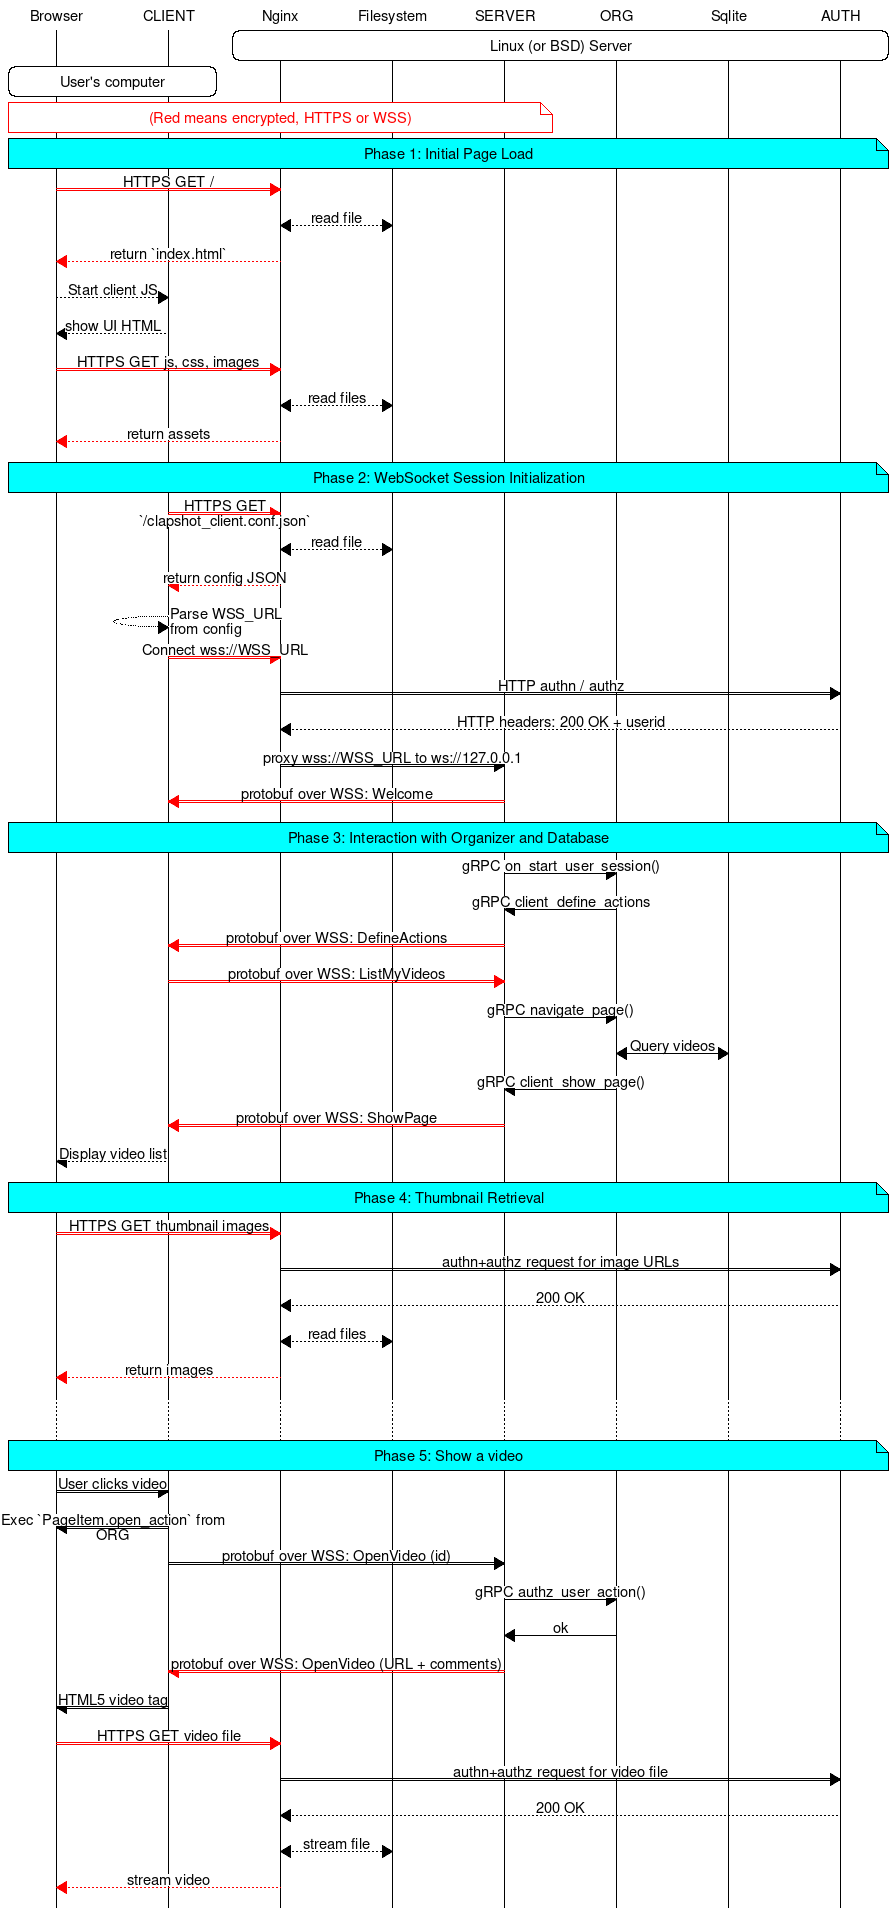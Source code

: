 msc {
  hscale = "1.5", wordwraparcs = "1";

  Browser, CLIENT, Nginx, Filesystem, SERVER, ORG, Sqlite, AUTH;
  Nginx rbox AUTH [label="Linux (or BSD) Server"];
  Browser rbox CLIENT [label="User's computer"];
  Browser note SERVER [label="(Red means encrypted, HTTPS or WSS)", textcolour="red", linecolour="red"];


  # Phase 1: Initial Page Load
  Browser note AUTH [label="Phase 1: Initial Page Load", textbgcolour="aqua"];

  Browser:>Nginx [label="HTTPS GET /", linecolour="red"];
  Nginx<<>>Filesystem [label="read file"];
  Nginx>>Browser [label="return `index.html`", linecolour="red"];

  Browser>>CLIENT [label="Start client JS"];
  CLIENT>>Browser [label="show UI HTML"];

  Browser:>Nginx [label="HTTPS GET js, css, images", linecolour="red"];
  Nginx<<>>Filesystem [label="read files"];
  Nginx>>Browser [label="return assets", linecolour="red"];

  # Phase 2: WebSocket Session Initialization
  Browser note AUTH [label="Phase 2: WebSocket Session Initialization", textbgcolour="aqua"];

  CLIENT:>Nginx [label="HTTPS GET `/clapshot_client.conf.json`", linecolour="red"];
  Nginx<<>>Filesystem [label="read file"];
  Nginx>>CLIENT [label="return config JSON", linecolour="red"];

  CLIENT>>CLIENT [label="Parse WSS_URL from config"];

  CLIENT:>Nginx [label="Connect wss://WSS_URL", linecolour="red"];
  Nginx:>AUTH [label="HTTP authn / authz"];
  AUTH>>Nginx [label="HTTP headers: 200 OK + userid"];
  Nginx:>SERVER [label="proxy wss://WSS_URL to ws://127.0.0.1"];
  SERVER:>CLIENT [label="protobuf over WSS: Welcome", linecolour="red"];

  # Phase 3: Interaction with Organizer and Database
  Browser note AUTH [label="Phase 3: Interaction with Organizer and Database", textbgcolour="aqua"];

  SERVER=>ORG [label="gRPC on_start_user_session()"];
  ORG=>SERVER [label="gRPC client_define_actions"];
  SERVER:>CLIENT [label="protobuf over WSS: DefineActions", linecolour="red"];
  CLIENT:>SERVER [label="protobuf over WSS: ListMyVideos", linecolour="red"];
  SERVER=>ORG [label="gRPC navigate_page()"];
  ORG<=>Sqlite [label="Query videos"];
  ORG=>SERVER [label="gRPC client_show_page()"];
  SERVER:>CLIENT [label="protobuf over WSS: ShowPage", linecolour="red"];
  CLIENT>>Browser [label="Display video list"];

  # Phase 4: Thumbnail Retrieval
  Browser note AUTH [label="Phase 4: Thumbnail Retrieval", textbgcolour="aqua"];

  Browser:>Nginx [label="HTTPS GET thumbnail images", linecolour="red"];
  Nginx:>AUTH [label="authn+authz request for image URLs"];
  AUTH>>Nginx [label="200 OK"];
  Nginx<<>>Filesystem [label="read files"];
  Nginx>>Browser [label="return images", linecolour="red"];

  ...;
  ...;

  # Phase 5: Show a video
  Browser note AUTH [label="Phase 5: Show a video", textbgcolour="aqua"];
  Browser:>CLIENT [label="User clicks video"];
  CLIENT:>Browser [label="Exec `PageItem.open_action` from ORG"];
  CLIENT:>SERVER [label="protobuf over WSS: OpenVideo (id)"];

  SERVER=>ORG [label="gRPC authz_user_action()"];
  ORG=>SERVER [label="ok"];

  SERVER:>CLIENT [label="protobuf over WSS: OpenVideo (URL + comments)", linecolour="red"];
  CLIENT:>Browser [label="HTML5 video tag"];
  Browser:>Nginx [label="HTTPS GET video file", linecolour="red"];
  Nginx:>AUTH [label="authn+authz request for video file"];
  AUTH>>Nginx [label="200 OK"];
  Nginx<<>>Filesystem [label="stream file"];
  Nginx>>Browser [label="stream video", linecolour="red"];
}
